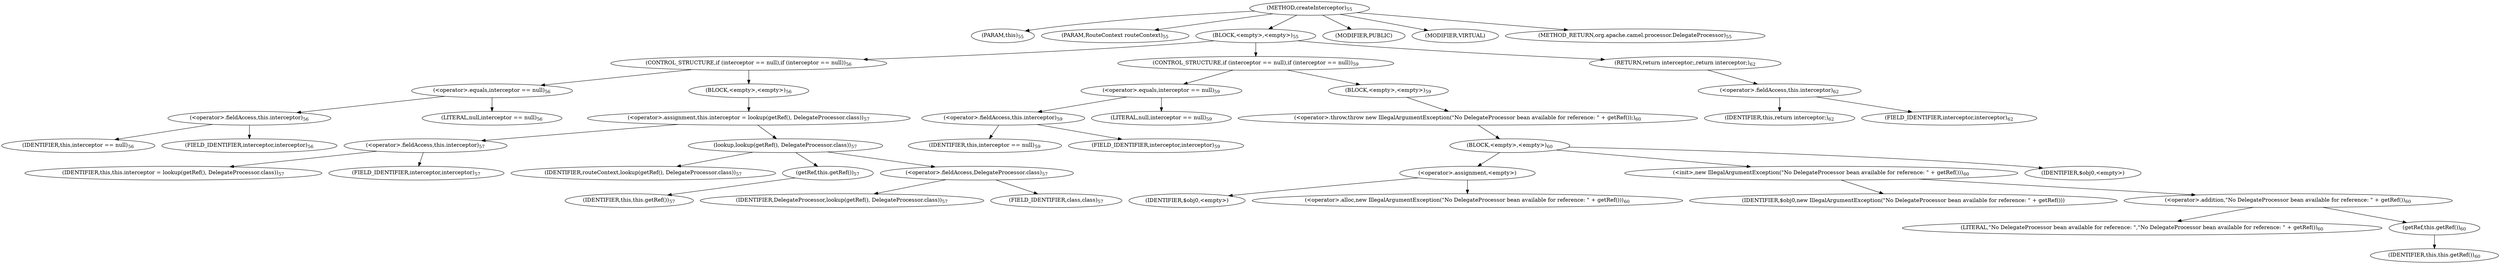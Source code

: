 digraph "createInterceptor" {  
"66" [label = <(METHOD,createInterceptor)<SUB>55</SUB>> ]
"10" [label = <(PARAM,this)<SUB>55</SUB>> ]
"67" [label = <(PARAM,RouteContext routeContext)<SUB>55</SUB>> ]
"68" [label = <(BLOCK,&lt;empty&gt;,&lt;empty&gt;)<SUB>55</SUB>> ]
"69" [label = <(CONTROL_STRUCTURE,if (interceptor == null),if (interceptor == null))<SUB>56</SUB>> ]
"70" [label = <(&lt;operator&gt;.equals,interceptor == null)<SUB>56</SUB>> ]
"71" [label = <(&lt;operator&gt;.fieldAccess,this.interceptor)<SUB>56</SUB>> ]
"72" [label = <(IDENTIFIER,this,interceptor == null)<SUB>56</SUB>> ]
"73" [label = <(FIELD_IDENTIFIER,interceptor,interceptor)<SUB>56</SUB>> ]
"74" [label = <(LITERAL,null,interceptor == null)<SUB>56</SUB>> ]
"75" [label = <(BLOCK,&lt;empty&gt;,&lt;empty&gt;)<SUB>56</SUB>> ]
"76" [label = <(&lt;operator&gt;.assignment,this.interceptor = lookup(getRef(), DelegateProcessor.class))<SUB>57</SUB>> ]
"77" [label = <(&lt;operator&gt;.fieldAccess,this.interceptor)<SUB>57</SUB>> ]
"78" [label = <(IDENTIFIER,this,this.interceptor = lookup(getRef(), DelegateProcessor.class))<SUB>57</SUB>> ]
"79" [label = <(FIELD_IDENTIFIER,interceptor,interceptor)<SUB>57</SUB>> ]
"80" [label = <(lookup,lookup(getRef(), DelegateProcessor.class))<SUB>57</SUB>> ]
"81" [label = <(IDENTIFIER,routeContext,lookup(getRef(), DelegateProcessor.class))<SUB>57</SUB>> ]
"82" [label = <(getRef,this.getRef())<SUB>57</SUB>> ]
"9" [label = <(IDENTIFIER,this,this.getRef())<SUB>57</SUB>> ]
"83" [label = <(&lt;operator&gt;.fieldAccess,DelegateProcessor.class)<SUB>57</SUB>> ]
"84" [label = <(IDENTIFIER,DelegateProcessor,lookup(getRef(), DelegateProcessor.class))<SUB>57</SUB>> ]
"85" [label = <(FIELD_IDENTIFIER,class,class)<SUB>57</SUB>> ]
"86" [label = <(CONTROL_STRUCTURE,if (interceptor == null),if (interceptor == null))<SUB>59</SUB>> ]
"87" [label = <(&lt;operator&gt;.equals,interceptor == null)<SUB>59</SUB>> ]
"88" [label = <(&lt;operator&gt;.fieldAccess,this.interceptor)<SUB>59</SUB>> ]
"89" [label = <(IDENTIFIER,this,interceptor == null)<SUB>59</SUB>> ]
"90" [label = <(FIELD_IDENTIFIER,interceptor,interceptor)<SUB>59</SUB>> ]
"91" [label = <(LITERAL,null,interceptor == null)<SUB>59</SUB>> ]
"92" [label = <(BLOCK,&lt;empty&gt;,&lt;empty&gt;)<SUB>59</SUB>> ]
"93" [label = <(&lt;operator&gt;.throw,throw new IllegalArgumentException(&quot;No DelegateProcessor bean available for reference: &quot; + getRef());)<SUB>60</SUB>> ]
"94" [label = <(BLOCK,&lt;empty&gt;,&lt;empty&gt;)<SUB>60</SUB>> ]
"95" [label = <(&lt;operator&gt;.assignment,&lt;empty&gt;)> ]
"96" [label = <(IDENTIFIER,$obj0,&lt;empty&gt;)> ]
"97" [label = <(&lt;operator&gt;.alloc,new IllegalArgumentException(&quot;No DelegateProcessor bean available for reference: &quot; + getRef()))<SUB>60</SUB>> ]
"98" [label = <(&lt;init&gt;,new IllegalArgumentException(&quot;No DelegateProcessor bean available for reference: &quot; + getRef()))<SUB>60</SUB>> ]
"99" [label = <(IDENTIFIER,$obj0,new IllegalArgumentException(&quot;No DelegateProcessor bean available for reference: &quot; + getRef()))> ]
"100" [label = <(&lt;operator&gt;.addition,&quot;No DelegateProcessor bean available for reference: &quot; + getRef())<SUB>60</SUB>> ]
"101" [label = <(LITERAL,&quot;No DelegateProcessor bean available for reference: &quot;,&quot;No DelegateProcessor bean available for reference: &quot; + getRef())<SUB>60</SUB>> ]
"102" [label = <(getRef,this.getRef())<SUB>60</SUB>> ]
"11" [label = <(IDENTIFIER,this,this.getRef())<SUB>60</SUB>> ]
"103" [label = <(IDENTIFIER,$obj0,&lt;empty&gt;)> ]
"104" [label = <(RETURN,return interceptor;,return interceptor;)<SUB>62</SUB>> ]
"105" [label = <(&lt;operator&gt;.fieldAccess,this.interceptor)<SUB>62</SUB>> ]
"106" [label = <(IDENTIFIER,this,return interceptor;)<SUB>62</SUB>> ]
"107" [label = <(FIELD_IDENTIFIER,interceptor,interceptor)<SUB>62</SUB>> ]
"108" [label = <(MODIFIER,PUBLIC)> ]
"109" [label = <(MODIFIER,VIRTUAL)> ]
"110" [label = <(METHOD_RETURN,org.apache.camel.processor.DelegateProcessor)<SUB>55</SUB>> ]
  "66" -> "10" 
  "66" -> "67" 
  "66" -> "68" 
  "66" -> "108" 
  "66" -> "109" 
  "66" -> "110" 
  "68" -> "69" 
  "68" -> "86" 
  "68" -> "104" 
  "69" -> "70" 
  "69" -> "75" 
  "70" -> "71" 
  "70" -> "74" 
  "71" -> "72" 
  "71" -> "73" 
  "75" -> "76" 
  "76" -> "77" 
  "76" -> "80" 
  "77" -> "78" 
  "77" -> "79" 
  "80" -> "81" 
  "80" -> "82" 
  "80" -> "83" 
  "82" -> "9" 
  "83" -> "84" 
  "83" -> "85" 
  "86" -> "87" 
  "86" -> "92" 
  "87" -> "88" 
  "87" -> "91" 
  "88" -> "89" 
  "88" -> "90" 
  "92" -> "93" 
  "93" -> "94" 
  "94" -> "95" 
  "94" -> "98" 
  "94" -> "103" 
  "95" -> "96" 
  "95" -> "97" 
  "98" -> "99" 
  "98" -> "100" 
  "100" -> "101" 
  "100" -> "102" 
  "102" -> "11" 
  "104" -> "105" 
  "105" -> "106" 
  "105" -> "107" 
}
